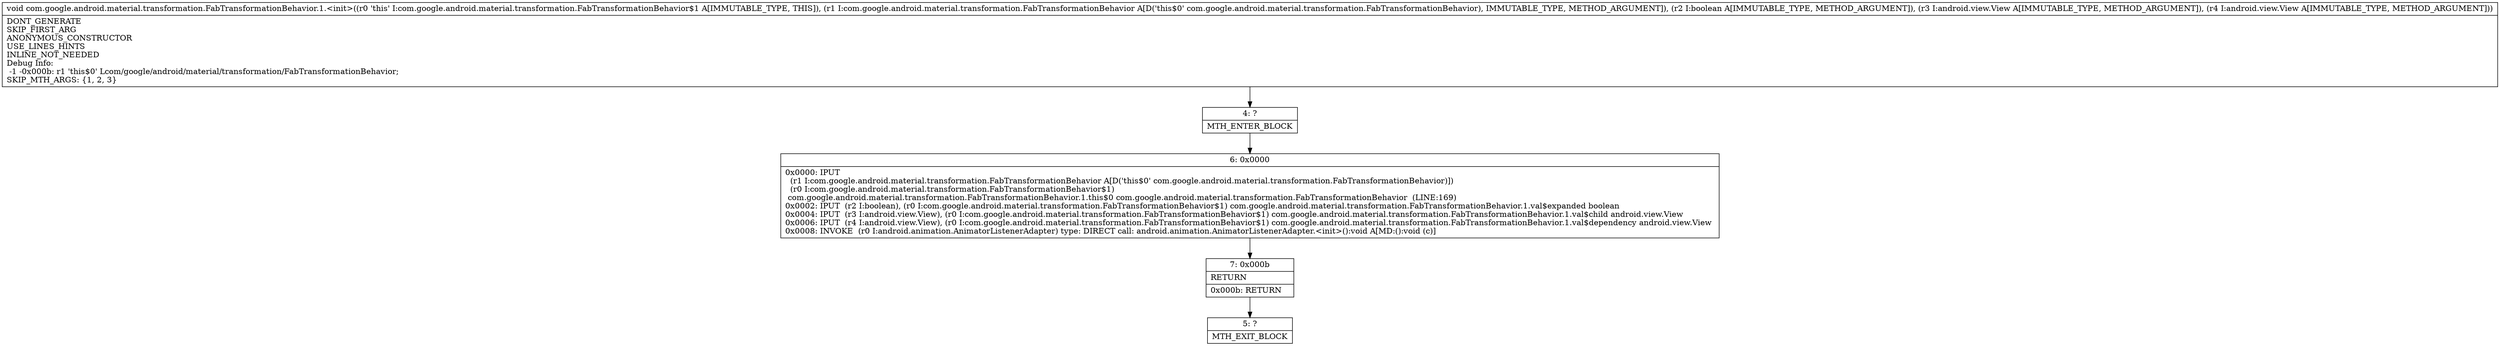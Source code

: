 digraph "CFG forcom.google.android.material.transformation.FabTransformationBehavior.1.\<init\>(Lcom\/google\/android\/material\/transformation\/FabTransformationBehavior;ZLandroid\/view\/View;Landroid\/view\/View;)V" {
Node_4 [shape=record,label="{4\:\ ?|MTH_ENTER_BLOCK\l}"];
Node_6 [shape=record,label="{6\:\ 0x0000|0x0000: IPUT  \l  (r1 I:com.google.android.material.transformation.FabTransformationBehavior A[D('this$0' com.google.android.material.transformation.FabTransformationBehavior)])\l  (r0 I:com.google.android.material.transformation.FabTransformationBehavior$1)\l com.google.android.material.transformation.FabTransformationBehavior.1.this$0 com.google.android.material.transformation.FabTransformationBehavior  (LINE:169)\l0x0002: IPUT  (r2 I:boolean), (r0 I:com.google.android.material.transformation.FabTransformationBehavior$1) com.google.android.material.transformation.FabTransformationBehavior.1.val$expanded boolean \l0x0004: IPUT  (r3 I:android.view.View), (r0 I:com.google.android.material.transformation.FabTransformationBehavior$1) com.google.android.material.transformation.FabTransformationBehavior.1.val$child android.view.View \l0x0006: IPUT  (r4 I:android.view.View), (r0 I:com.google.android.material.transformation.FabTransformationBehavior$1) com.google.android.material.transformation.FabTransformationBehavior.1.val$dependency android.view.View \l0x0008: INVOKE  (r0 I:android.animation.AnimatorListenerAdapter) type: DIRECT call: android.animation.AnimatorListenerAdapter.\<init\>():void A[MD:():void (c)]\l}"];
Node_7 [shape=record,label="{7\:\ 0x000b|RETURN\l|0x000b: RETURN   \l}"];
Node_5 [shape=record,label="{5\:\ ?|MTH_EXIT_BLOCK\l}"];
MethodNode[shape=record,label="{void com.google.android.material.transformation.FabTransformationBehavior.1.\<init\>((r0 'this' I:com.google.android.material.transformation.FabTransformationBehavior$1 A[IMMUTABLE_TYPE, THIS]), (r1 I:com.google.android.material.transformation.FabTransformationBehavior A[D('this$0' com.google.android.material.transformation.FabTransformationBehavior), IMMUTABLE_TYPE, METHOD_ARGUMENT]), (r2 I:boolean A[IMMUTABLE_TYPE, METHOD_ARGUMENT]), (r3 I:android.view.View A[IMMUTABLE_TYPE, METHOD_ARGUMENT]), (r4 I:android.view.View A[IMMUTABLE_TYPE, METHOD_ARGUMENT]))  | DONT_GENERATE\lSKIP_FIRST_ARG\lANONYMOUS_CONSTRUCTOR\lUSE_LINES_HINTS\lINLINE_NOT_NEEDED\lDebug Info:\l  \-1 \-0x000b: r1 'this$0' Lcom\/google\/android\/material\/transformation\/FabTransformationBehavior;\lSKIP_MTH_ARGS: \{1, 2, 3\}\l}"];
MethodNode -> Node_4;Node_4 -> Node_6;
Node_6 -> Node_7;
Node_7 -> Node_5;
}

